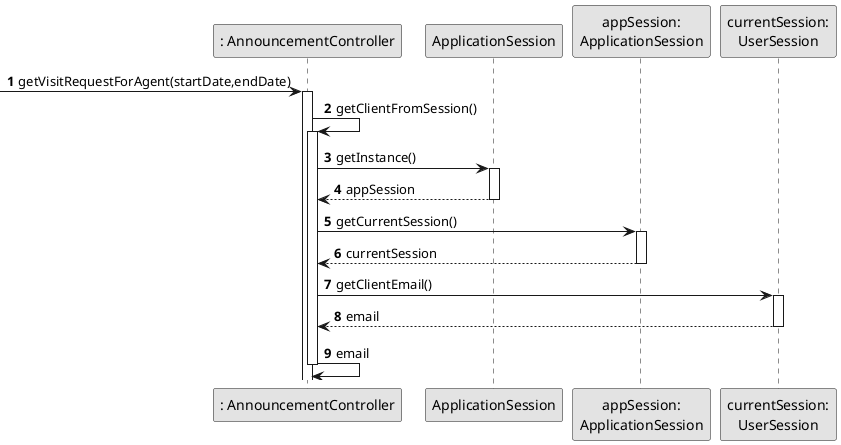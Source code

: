 @startuml
skinparam monochrome true
skinparam packageStyle rectangle
skinparam shadowing false

autonumber

participant ": AnnouncementController" as CTRL
participant ":AnnouncementController" as CTRL
participant "ApplicationSession" as appSession
participant "appSession:\nApplicationSession" as app
participant "currentSession:\nUserSession" as session


->CTRL: getVisitRequestForAgent(startDate,endDate)
activate CTRL
    CTRL -> CTRL : getClientFromSession()
                    activate CTRL
                    CTRL->appSession: getInstance()
                    activate appSession
                    appSession-->CTRL : appSession
                    deactivate

                    CTRL->app: getCurrentSession()
                    activate app
                    app-->CTRL : currentSession
                    deactivate

                    CTRL->session: getClientEmail()
                    activate session
                    session-->CTRL : email
                        deactivate session
                        CTRL -> CTRL : email
                    deactivate CTRL





@enduml